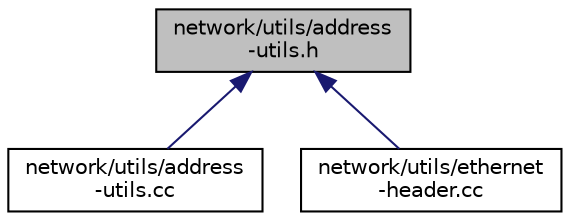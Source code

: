 digraph "network/utils/address-utils.h"
{
  edge [fontname="Helvetica",fontsize="10",labelfontname="Helvetica",labelfontsize="10"];
  node [fontname="Helvetica",fontsize="10",shape=record];
  Node1 [label="network/utils/address\l-utils.h",height=0.2,width=0.4,color="black", fillcolor="grey75", style="filled", fontcolor="black"];
  Node1 -> Node2 [dir="back",color="midnightblue",fontsize="10",style="solid"];
  Node2 [label="network/utils/address\l-utils.cc",height=0.2,width=0.4,color="black", fillcolor="white", style="filled",URL="$d5/db3/address-utils_8cc.html"];
  Node1 -> Node3 [dir="back",color="midnightblue",fontsize="10",style="solid"];
  Node3 [label="network/utils/ethernet\l-header.cc",height=0.2,width=0.4,color="black", fillcolor="white", style="filled",URL="$df/d6b/ethernet-header_8cc.html"];
}
